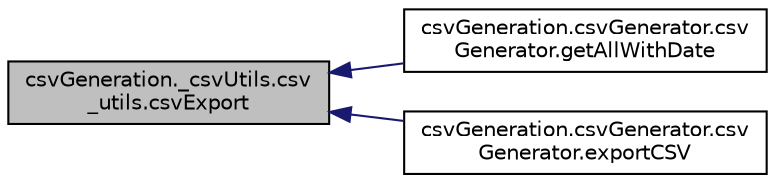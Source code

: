 digraph "csvGeneration._csvUtils.csv_utils.csvExport"
{
  edge [fontname="Helvetica",fontsize="10",labelfontname="Helvetica",labelfontsize="10"];
  node [fontname="Helvetica",fontsize="10",shape=record];
  rankdir="LR";
  Node1 [label="csvGeneration._csvUtils.csv\l_utils.csvExport",height=0.2,width=0.4,color="black", fillcolor="grey75", style="filled", fontcolor="black"];
  Node1 -> Node2 [dir="back",color="midnightblue",fontsize="10",style="solid",fontname="Helvetica"];
  Node2 [label="csvGeneration.csvGenerator.csv\lGenerator.getAllWithDate",height=0.2,width=0.4,color="black", fillcolor="white", style="filled",URL="$classcsv_generation_1_1csv_generator_1_1csv_generator.html#a52dcca47d10b9f4834c6513a21dae813"];
  Node1 -> Node3 [dir="back",color="midnightblue",fontsize="10",style="solid",fontname="Helvetica"];
  Node3 [label="csvGeneration.csvGenerator.csv\lGenerator.exportCSV",height=0.2,width=0.4,color="black", fillcolor="white", style="filled",URL="$classcsv_generation_1_1csv_generator_1_1csv_generator.html#ab6acd9072c2dc19151ca889651db8af2"];
}
